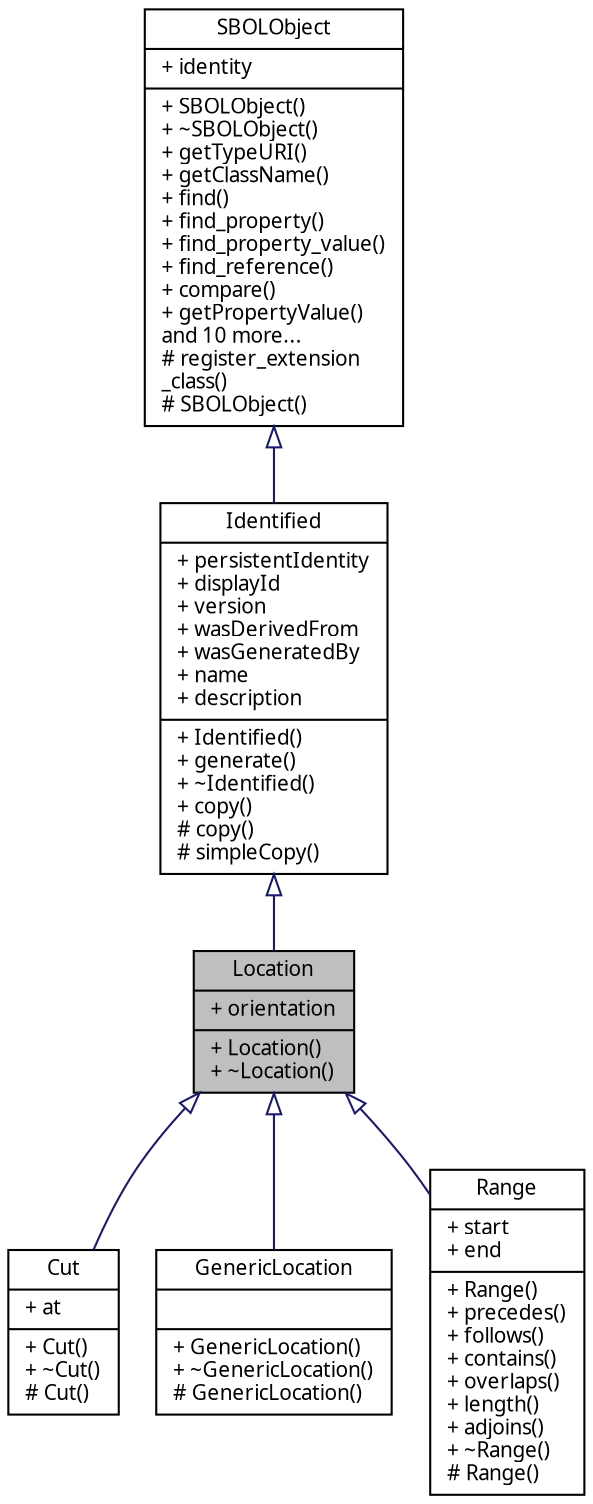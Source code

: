 digraph "Location"
{
  edge [fontname="FreeSans.ttf",fontsize="10",labelfontname="FreeSans.ttf",labelfontsize="10"];
  node [fontname="FreeSans.ttf",fontsize="10",shape=record];
  Node0 [label="{Location\n|+ orientation\l|+ Location()\l+ ~Location()\l}",height=0.2,width=0.4,color="black", fillcolor="grey75", style="filled", fontcolor="black"];
  Node1 -> Node0 [dir="back",color="midnightblue",fontsize="10",style="solid",arrowtail="onormal",fontname="FreeSans.ttf"];
  Node1 [label="{Identified\n|+ persistentIdentity\l+ displayId\l+ version\l+ wasDerivedFrom\l+ wasGeneratedBy\l+ name\l+ description\l|+ Identified()\l+ generate()\l+ ~Identified()\l+ copy()\l# copy()\l# simpleCopy()\l}",height=0.2,width=0.4,color="black", fillcolor="white", style="filled",URL="$classsbol_1_1_identified.html",tooltip="All SBOL-defined classes are directly or indirectly derived from the Identified abstract class..."];
  Node2 -> Node1 [dir="back",color="midnightblue",fontsize="10",style="solid",arrowtail="onormal",fontname="FreeSans.ttf"];
  Node2 [label="{SBOLObject\n|+ identity\l|+ SBOLObject()\l+ ~SBOLObject()\l+ getTypeURI()\l+ getClassName()\l+ find()\l+ find_property()\l+ find_property_value()\l+ find_reference()\l+ compare()\l+ getPropertyValue()\land 10 more...\l# register_extension\l_class()\l# SBOLObject()\l}",height=0.2,width=0.4,color="black", fillcolor="white", style="filled",URL="$classsbol_1_1_s_b_o_l_object.html",tooltip="An SBOLObject converts a C++ class data structure into an RDF triple store and contains methods for s..."];
  Node0 -> Node3 [dir="back",color="midnightblue",fontsize="10",style="solid",arrowtail="onormal",fontname="FreeSans.ttf"];
  Node3 [label="{Cut\n|+ at\l|+ Cut()\l+ ~Cut()\l# Cut()\l}",height=0.2,width=0.4,color="black", fillcolor="white", style="filled",URL="$classsbol_1_1_cut.html",tooltip="The Cut class specifies a location between two coordinates of a Sequence&#39;s elements. class Cut : public Location. "];
  Node0 -> Node4 [dir="back",color="midnightblue",fontsize="10",style="solid",arrowtail="onormal",fontname="FreeSans.ttf"];
  Node4 [label="{GenericLocation\n||+ GenericLocation()\l+ ~GenericLocation()\l# GenericLocation()\l}",height=0.2,width=0.4,color="black", fillcolor="white", style="filled",URL="$classsbol_1_1_generic_location.html",tooltip="the GenericLocation class is included as a starting point for specifying regions on Sequence objects ..."];
  Node0 -> Node5 [dir="back",color="midnightblue",fontsize="10",style="solid",arrowtail="onormal",fontname="FreeSans.ttf"];
  Node5 [label="{Range\n|+ start\l+ end\l|+ Range()\l+ precedes()\l+ follows()\l+ contains()\l+ overlaps()\l+ length()\l+ adjoins()\l+ ~Range()\l# Range()\l}",height=0.2,width=0.4,color="black", fillcolor="white", style="filled",URL="$classsbol_1_1_range.html",tooltip="A Range object specifies a region via discrete, inclusive start and end positions that correspond to ..."];
}
